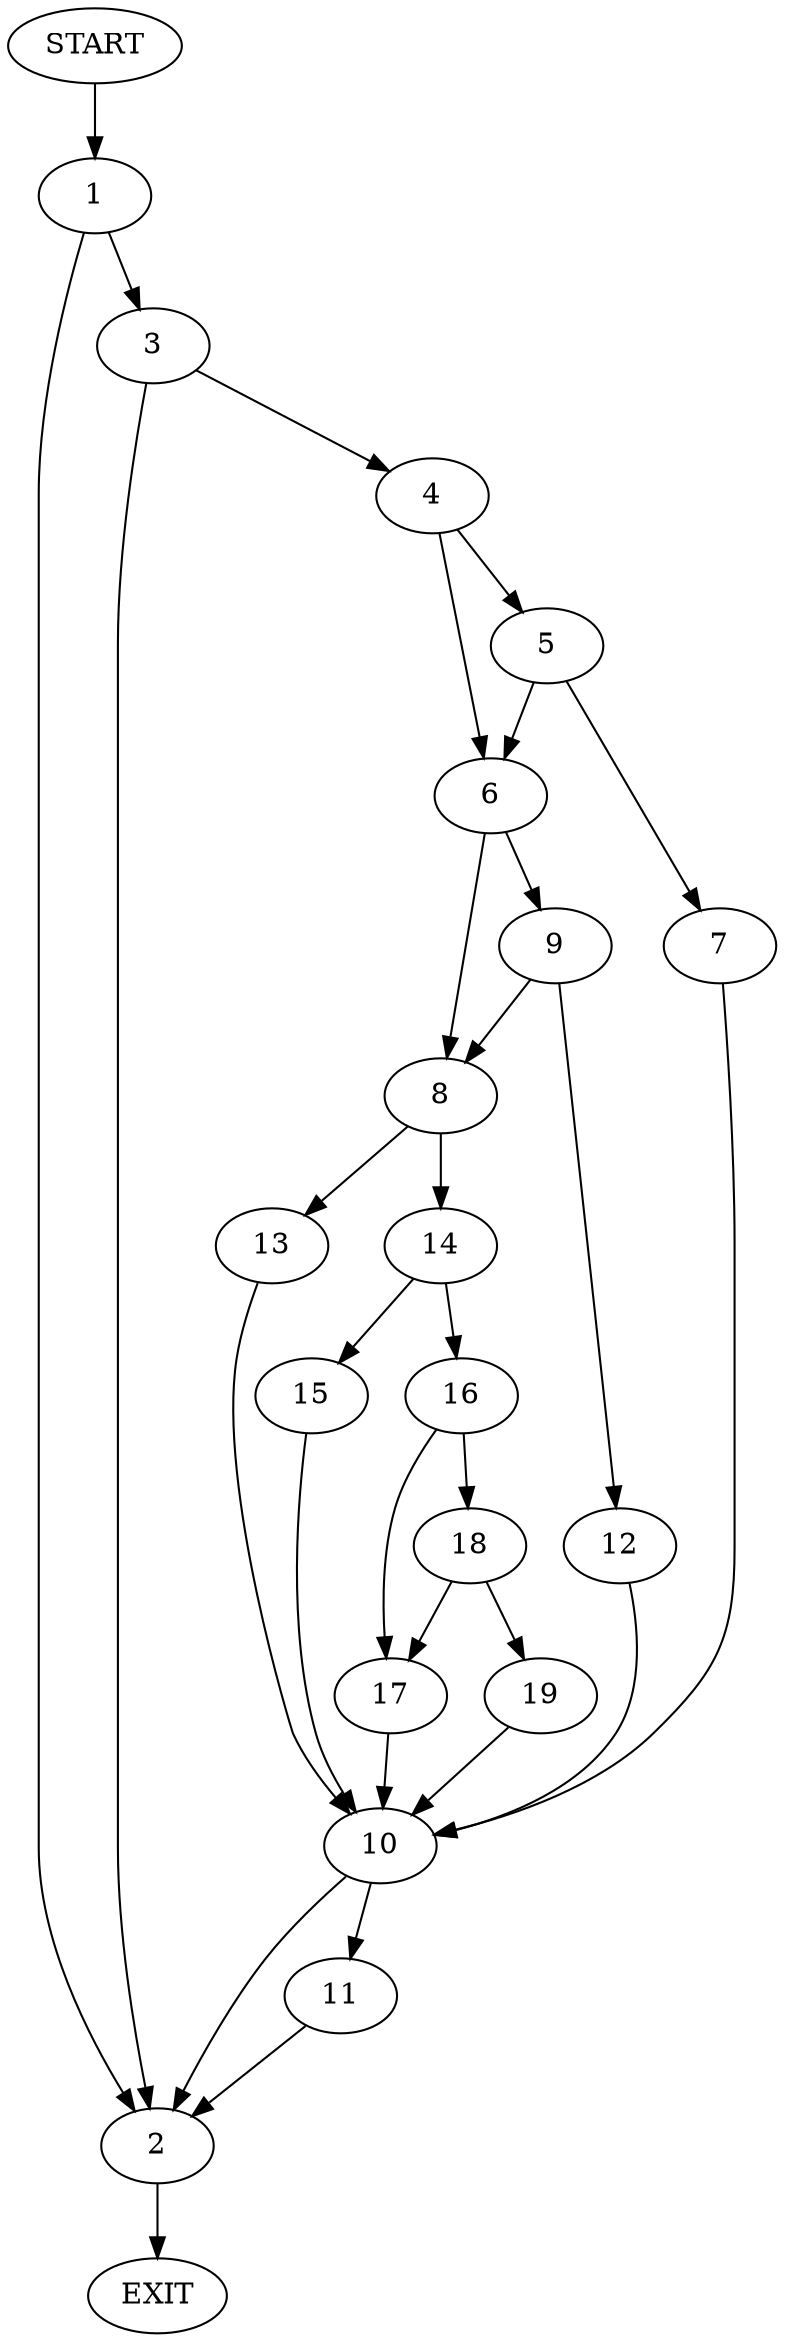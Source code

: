 digraph {
0 [label="START"]
20 [label="EXIT"]
0 -> 1
1 -> 2
1 -> 3
2 -> 20
3 -> 4
3 -> 2
4 -> 5
4 -> 6
5 -> 7
5 -> 6
6 -> 8
6 -> 9
7 -> 10
10 -> 2
10 -> 11
9 -> 12
9 -> 8
8 -> 13
8 -> 14
12 -> 10
13 -> 10
14 -> 15
14 -> 16
15 -> 10
16 -> 17
16 -> 18
17 -> 10
18 -> 19
18 -> 17
19 -> 10
11 -> 2
}
